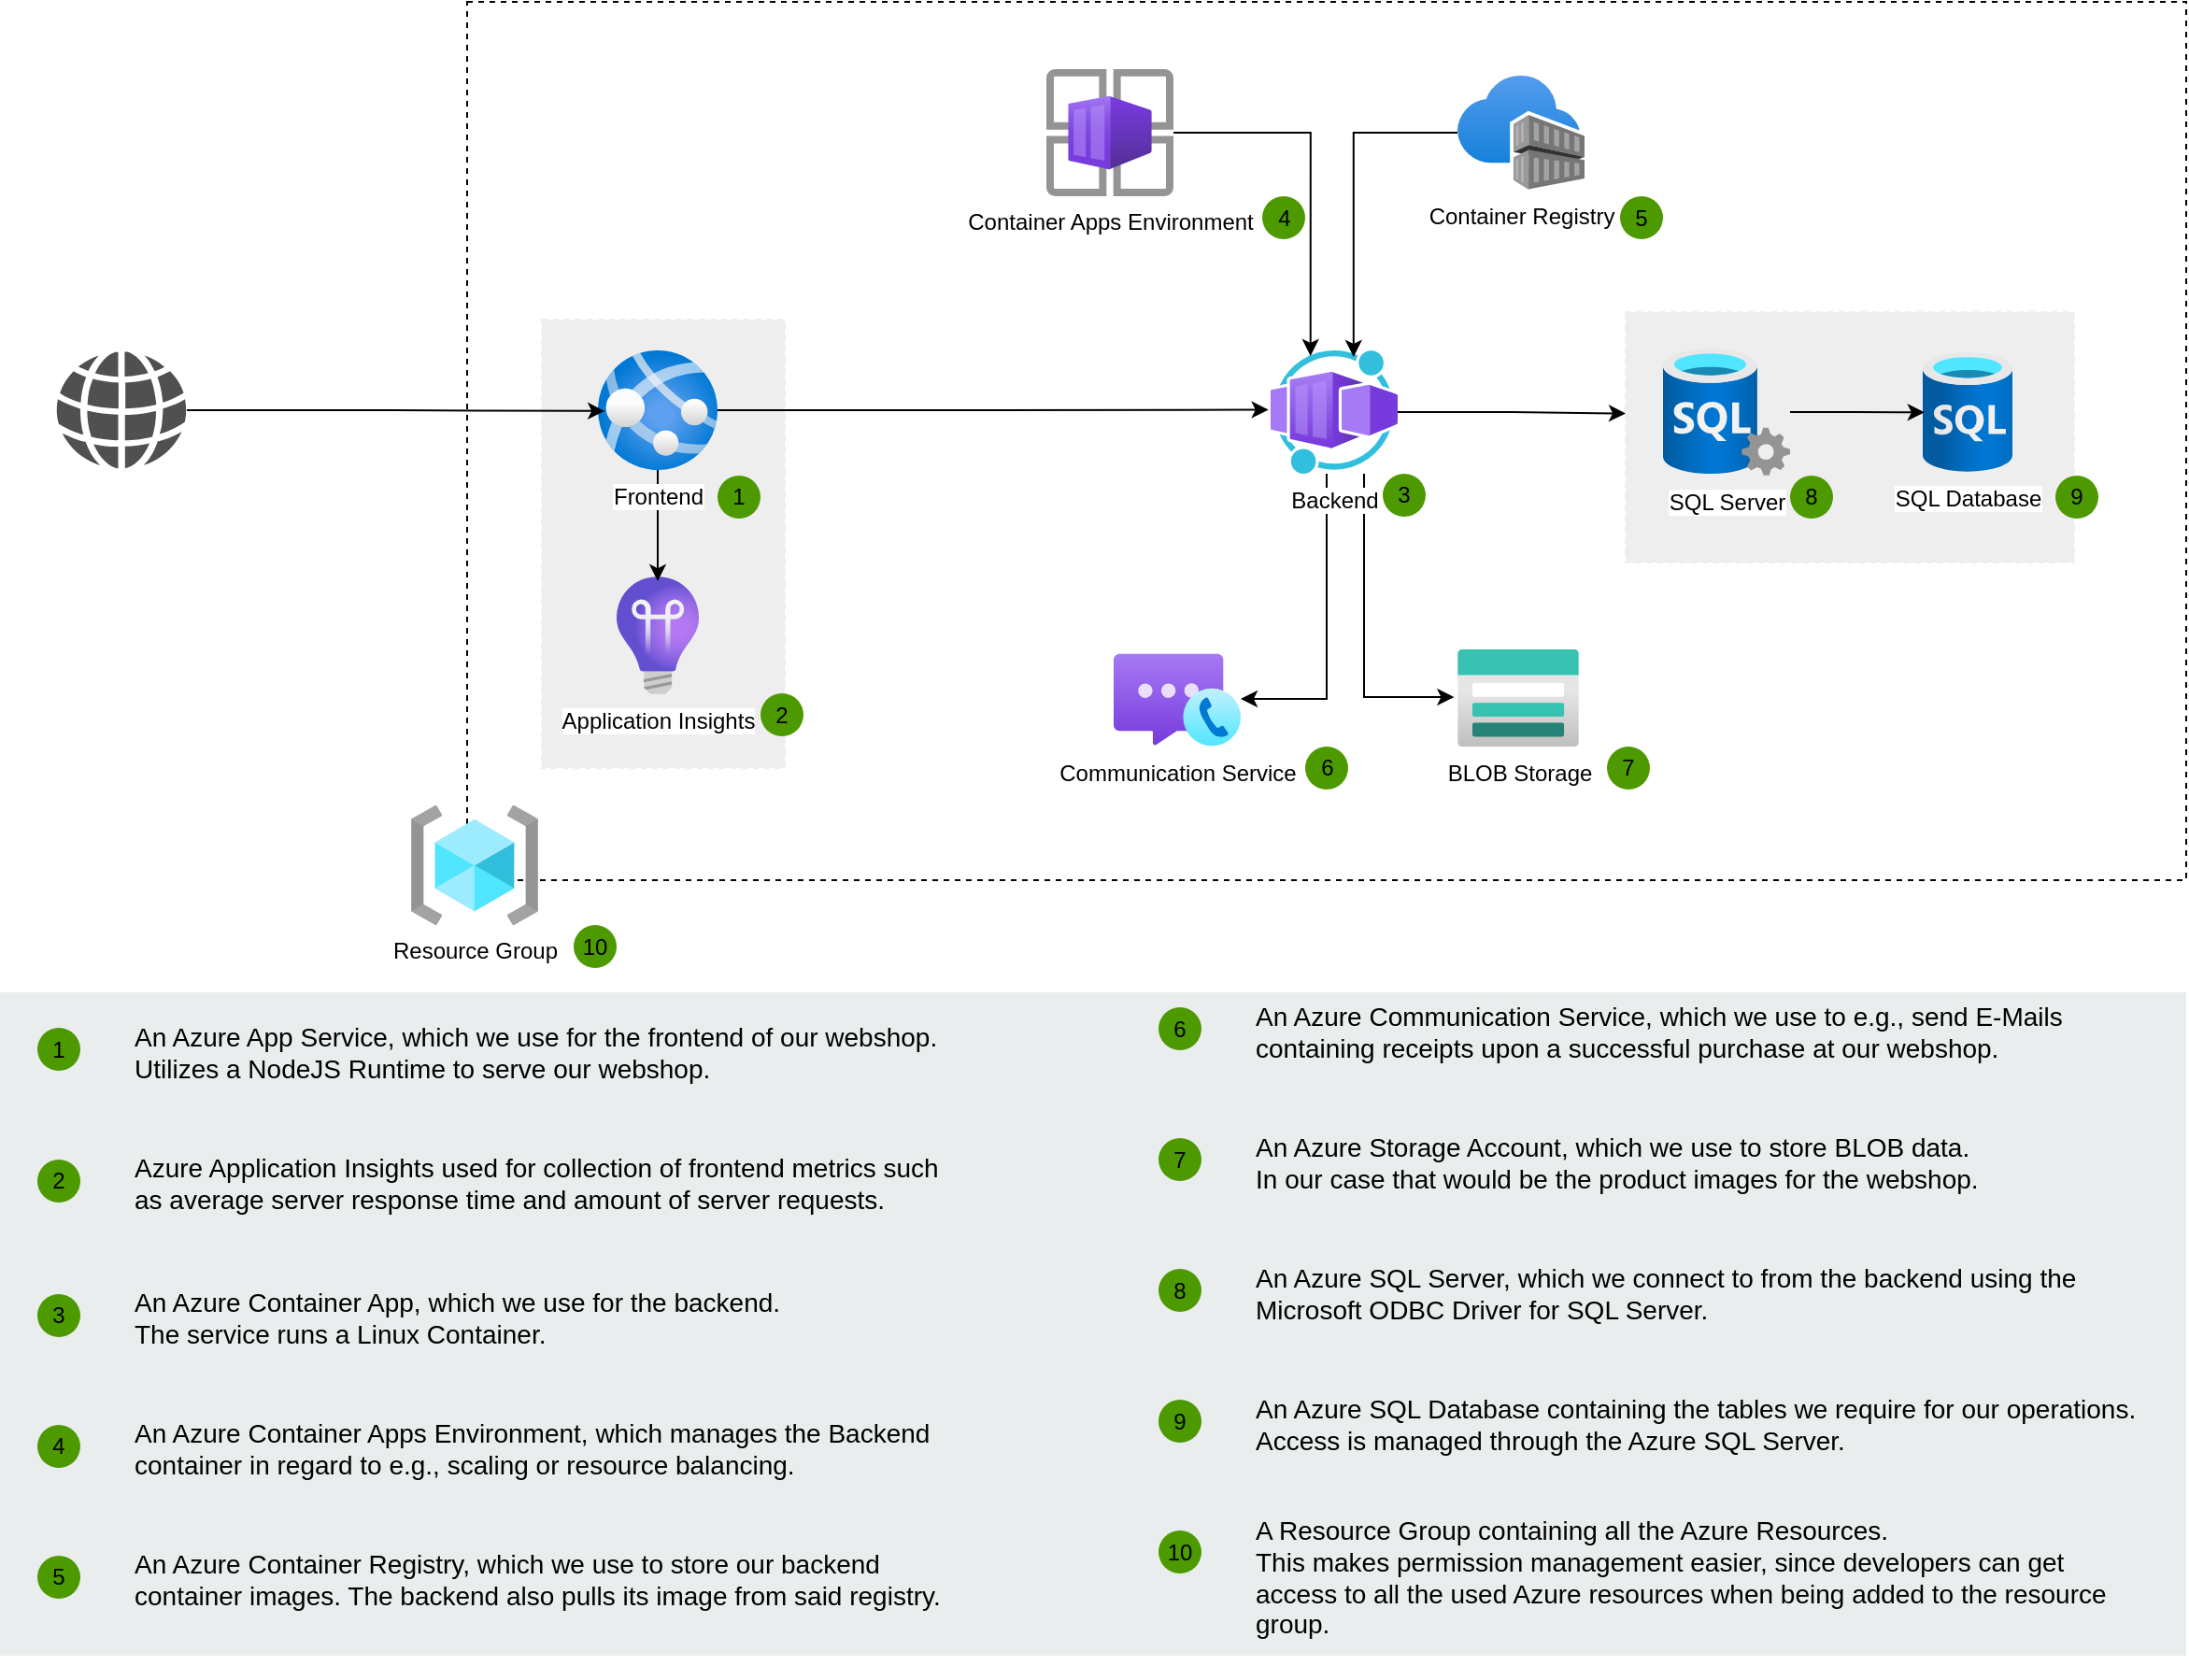 <mxfile version="26.0.8">
  <diagram id="WI9T0HZ2pTsCkuznbFz-" name="Page-1">
    <mxGraphModel dx="2462" dy="953" grid="1" gridSize="10" guides="1" tooltips="1" connect="1" arrows="1" fold="1" page="1" pageScale="1" pageWidth="827" pageHeight="1169" math="0" shadow="0">
      <root>
        <mxCell id="0" />
        <mxCell id="1" parent="0" />
        <mxCell id="iKSMGOHdv_VMK0BLDbFv-82" value="" style="rounded=0;whiteSpace=wrap;html=1;fillColor=#EAEDED;fontSize=22;fontColor=#FFFFFF;strokeColor=none;labelBackgroundColor=none;" vertex="1" parent="1">
          <mxGeometry y="580" width="1170" height="355" as="geometry" />
        </mxCell>
        <mxCell id="iKSMGOHdv_VMK0BLDbFv-25" value="" style="rounded=0;whiteSpace=wrap;html=1;fillColor=none;dashed=1;" vertex="1" parent="1">
          <mxGeometry x="250" y="50" width="920" height="470" as="geometry" />
        </mxCell>
        <mxCell id="iKSMGOHdv_VMK0BLDbFv-13" value="" style="rounded=0;whiteSpace=wrap;html=1;dashed=1;fillColor=#eeeeee;strokeColor=#EEEEEE;" vertex="1" parent="1">
          <mxGeometry x="870" y="216" width="240" height="134" as="geometry" />
        </mxCell>
        <mxCell id="iKSMGOHdv_VMK0BLDbFv-11" value="" style="rounded=0;whiteSpace=wrap;html=1;dashed=1;fillColor=#eeeeee;strokeColor=#EEEEEE;" vertex="1" parent="1">
          <mxGeometry x="290" y="220" width="130" height="240" as="geometry" />
        </mxCell>
        <mxCell id="yIlqXNv4PA9Dnh1hxRCn-75" value="&lt;span&gt;An Azure App Service, which we use for the frontend of our webshop.&lt;/span&gt;&lt;div&gt;&lt;span&gt;Utilizes a NodeJS Runtime to serve our webshop.&lt;/span&gt;&lt;/div&gt;" style="text;html=1;align=left;verticalAlign=top;spacingTop=-4;fontSize=14;labelBackgroundColor=none;whiteSpace=wrap;" parent="1" vertex="1">
          <mxGeometry x="70" y="592.5" width="449" height="72" as="geometry" />
        </mxCell>
        <mxCell id="yIlqXNv4PA9Dnh1hxRCn-82" value="1" style="ellipse;whiteSpace=wrap;html=1;aspect=fixed;fillColor=#4D9900;strokeColor=none;labelBackgroundColor=none;" parent="1" vertex="1">
          <mxGeometry x="20" y="599" width="23" height="23" as="geometry" />
        </mxCell>
        <mxCell id="yIlqXNv4PA9Dnh1hxRCn-95" value="&lt;span&gt;Azure Application Insights used for collection of frontend metrics such as average server response time and amount of server requests.&lt;/span&gt;" style="text;html=1;align=left;verticalAlign=top;spacingTop=-4;fontSize=14;labelBackgroundColor=none;whiteSpace=wrap;" parent="1" vertex="1">
          <mxGeometry x="70" y="663" width="449" height="72" as="geometry" />
        </mxCell>
        <mxCell id="yIlqXNv4PA9Dnh1hxRCn-96" value="2" style="ellipse;whiteSpace=wrap;html=1;aspect=fixed;fillColor=#4D9900;strokeColor=none;labelBackgroundColor=none;" parent="1" vertex="1">
          <mxGeometry x="20" y="669.5" width="23" height="23" as="geometry" />
        </mxCell>
        <mxCell id="yIlqXNv4PA9Dnh1hxRCn-97" value="&lt;span&gt;An Azure Container App, which we use for the backend.&lt;/span&gt;&lt;div&gt;&lt;span&gt;The service runs a Linux Container.&lt;/span&gt;&lt;/div&gt;" style="text;html=1;align=left;verticalAlign=top;spacingTop=-4;fontSize=14;labelBackgroundColor=none;whiteSpace=wrap;" parent="1" vertex="1">
          <mxGeometry x="70" y="735" width="449" height="72" as="geometry" />
        </mxCell>
        <mxCell id="yIlqXNv4PA9Dnh1hxRCn-98" value="3" style="ellipse;whiteSpace=wrap;html=1;aspect=fixed;fillColor=#4D9900;strokeColor=none;labelBackgroundColor=none;" parent="1" vertex="1">
          <mxGeometry x="20" y="741.5" width="23" height="23" as="geometry" />
        </mxCell>
        <mxCell id="yIlqXNv4PA9Dnh1hxRCn-99" value="&lt;span&gt;An Azure Container Apps Environment, which manages the Backend container in regard to e.g., scaling or resource balancing.&lt;/span&gt;" style="text;html=1;align=left;verticalAlign=top;spacingTop=-4;fontSize=14;labelBackgroundColor=none;whiteSpace=wrap;" parent="1" vertex="1">
          <mxGeometry x="70" y="805" width="449" height="72" as="geometry" />
        </mxCell>
        <mxCell id="yIlqXNv4PA9Dnh1hxRCn-100" value="4" style="ellipse;whiteSpace=wrap;html=1;aspect=fixed;fillColor=#4D9900;strokeColor=none;labelBackgroundColor=none;" parent="1" vertex="1">
          <mxGeometry x="20" y="811.5" width="23" height="23" as="geometry" />
        </mxCell>
        <mxCell id="yIlqXNv4PA9Dnh1hxRCn-101" value="&lt;span&gt;An Azure Container Registry, which we use to store our backend container images. The backend also pulls its image from said registry.&lt;/span&gt;" style="text;html=1;align=left;verticalAlign=top;spacingTop=-4;fontSize=14;labelBackgroundColor=none;whiteSpace=wrap;" parent="1" vertex="1">
          <mxGeometry x="70" y="875" width="449" height="72" as="geometry" />
        </mxCell>
        <mxCell id="yIlqXNv4PA9Dnh1hxRCn-102" value="5" style="ellipse;whiteSpace=wrap;html=1;aspect=fixed;fillColor=#4D9900;strokeColor=none;labelBackgroundColor=none;" parent="1" vertex="1">
          <mxGeometry x="20" y="881.5" width="23" height="23" as="geometry" />
        </mxCell>
        <mxCell id="yIlqXNv4PA9Dnh1hxRCn-103" value="&lt;span&gt;An Azure Communication Service, which we use to e.g., send E-Mails containing receipts upon a successful purchase at our webshop.&lt;/span&gt;" style="text;html=1;align=left;verticalAlign=top;spacingTop=-4;fontSize=14;labelBackgroundColor=none;whiteSpace=wrap;" parent="1" vertex="1">
          <mxGeometry x="670" y="581.5" width="449" height="72" as="geometry" />
        </mxCell>
        <mxCell id="yIlqXNv4PA9Dnh1hxRCn-104" value="6" style="ellipse;whiteSpace=wrap;html=1;aspect=fixed;fillColor=#4D9900;strokeColor=none;labelBackgroundColor=none;" parent="1" vertex="1">
          <mxGeometry x="620" y="588" width="23" height="23" as="geometry" />
        </mxCell>
        <mxCell id="yIlqXNv4PA9Dnh1hxRCn-105" value="An Azure Storage Account, which we use to store BLOB data.&amp;nbsp;&lt;div&gt;In our case that would be the product images for the webshop.&lt;/div&gt;" style="text;html=1;align=left;verticalAlign=top;spacingTop=-4;fontSize=14;labelBackgroundColor=none;whiteSpace=wrap;" parent="1" vertex="1">
          <mxGeometry x="670" y="651.5" width="449" height="72" as="geometry" />
        </mxCell>
        <mxCell id="yIlqXNv4PA9Dnh1hxRCn-106" value="7" style="ellipse;whiteSpace=wrap;html=1;aspect=fixed;fillColor=#4D9900;strokeColor=none;labelBackgroundColor=none;" parent="1" vertex="1">
          <mxGeometry x="620" y="658" width="23" height="23" as="geometry" />
        </mxCell>
        <mxCell id="yIlqXNv4PA9Dnh1hxRCn-107" value="&lt;span&gt;An Azure SQL Server, which we connect to from the backend using the Microsoft ODBC Driver for SQL Server.&lt;/span&gt;" style="text;html=1;align=left;verticalAlign=top;spacingTop=-4;fontSize=14;labelBackgroundColor=none;whiteSpace=wrap;" parent="1" vertex="1">
          <mxGeometry x="670" y="721.5" width="449" height="72" as="geometry" />
        </mxCell>
        <mxCell id="yIlqXNv4PA9Dnh1hxRCn-108" value="8" style="ellipse;whiteSpace=wrap;html=1;aspect=fixed;fillColor=#4D9900;strokeColor=none;labelBackgroundColor=none;" parent="1" vertex="1">
          <mxGeometry x="620" y="728" width="23" height="23" as="geometry" />
        </mxCell>
        <mxCell id="yIlqXNv4PA9Dnh1hxRCn-109" value="&lt;span&gt;An Azure SQL Database containing the tables we require for our operations. Access is managed through the Azure SQL Server.&lt;/span&gt;" style="text;html=1;align=left;verticalAlign=top;spacingTop=-4;fontSize=14;labelBackgroundColor=none;whiteSpace=wrap;" parent="1" vertex="1">
          <mxGeometry x="670" y="791.5" width="480" height="72" as="geometry" />
        </mxCell>
        <mxCell id="yIlqXNv4PA9Dnh1hxRCn-110" value="9" style="ellipse;whiteSpace=wrap;html=1;aspect=fixed;fillColor=#4D9900;strokeColor=none;labelBackgroundColor=none;" parent="1" vertex="1">
          <mxGeometry x="620" y="798" width="23" height="23" as="geometry" />
        </mxCell>
        <mxCell id="yIlqXNv4PA9Dnh1hxRCn-112" value="10" style="ellipse;whiteSpace=wrap;html=1;aspect=fixed;fillColor=#4D9900;strokeColor=none;labelBackgroundColor=none;" parent="1" vertex="1">
          <mxGeometry x="620" y="868" width="23" height="23" as="geometry" />
        </mxCell>
        <mxCell id="iKSMGOHdv_VMK0BLDbFv-21" style="edgeStyle=orthogonalEdgeStyle;rounded=0;orthogonalLoop=1;jettySize=auto;html=1;" edge="1" parent="1" source="iKSMGOHdv_VMK0BLDbFv-1" target="iKSMGOHdv_VMK0BLDbFv-8">
          <mxGeometry relative="1" as="geometry">
            <Array as="points">
              <mxPoint x="710" y="423" />
            </Array>
          </mxGeometry>
        </mxCell>
        <mxCell id="iKSMGOHdv_VMK0BLDbFv-2" value="Container Apps Environment" style="image;aspect=fixed;html=1;points=[];align=center;fontSize=12;image=img/lib/azure2/other/Container_App_Environments.svg;" vertex="1" parent="1">
          <mxGeometry x="560" y="86" width="68" height="68" as="geometry" />
        </mxCell>
        <mxCell id="iKSMGOHdv_VMK0BLDbFv-3" value="Container Registry" style="image;aspect=fixed;html=1;points=[];align=center;fontSize=12;image=img/lib/azure2/containers/Container_Registries.svg;" vertex="1" parent="1">
          <mxGeometry x="780" y="89.5" width="68" height="61" as="geometry" />
        </mxCell>
        <mxCell id="iKSMGOHdv_VMK0BLDbFv-5" value="SQL Server" style="image;aspect=fixed;html=1;points=[];align=center;fontSize=12;image=img/lib/azure2/databases/SQL_Server.svg;" vertex="1" parent="1">
          <mxGeometry x="890" y="235.5" width="68" height="68" as="geometry" />
        </mxCell>
        <mxCell id="iKSMGOHdv_VMK0BLDbFv-6" value="SQL Database" style="image;aspect=fixed;html=1;points=[];align=center;fontSize=12;image=img/lib/azure2/databases/SQL_Database.svg;" vertex="1" parent="1">
          <mxGeometry x="1029" y="237.5" width="48" height="64" as="geometry" />
        </mxCell>
        <mxCell id="iKSMGOHdv_VMK0BLDbFv-7" value="BLOB Storage" style="image;aspect=fixed;html=1;points=[];align=center;fontSize=12;image=img/lib/azure2/storage/Storage_Accounts.svg;" vertex="1" parent="1">
          <mxGeometry x="780" y="396.5" width="65" height="52" as="geometry" />
        </mxCell>
        <mxCell id="iKSMGOHdv_VMK0BLDbFv-8" value="Communication Service" style="image;aspect=fixed;html=1;points=[];align=center;fontSize=12;image=img/lib/azure2/other/Azure_Communication_Services.svg;" vertex="1" parent="1">
          <mxGeometry x="596" y="398.5" width="68" height="50" as="geometry" />
        </mxCell>
        <mxCell id="iKSMGOHdv_VMK0BLDbFv-9" value="Application Insights" style="image;aspect=fixed;html=1;points=[];align=center;fontSize=12;image=img/lib/azure2/devops/Application_Insights.svg;" vertex="1" parent="1">
          <mxGeometry x="330" y="357.5" width="44" height="63" as="geometry" />
        </mxCell>
        <mxCell id="iKSMGOHdv_VMK0BLDbFv-10" value="Resource Group" style="image;aspect=fixed;html=1;points=[];align=center;fontSize=12;image=img/lib/azure2/general/Resource_Groups.svg;" vertex="1" parent="1">
          <mxGeometry x="220" y="480" width="68" height="64" as="geometry" />
        </mxCell>
        <mxCell id="iKSMGOHdv_VMK0BLDbFv-16" value="" style="sketch=0;pointerEvents=1;shadow=0;dashed=0;html=1;strokeColor=none;fillColor=#505050;labelPosition=center;verticalLabelPosition=bottom;verticalAlign=top;outlineConnect=0;align=center;shape=mxgraph.office.concepts.globe_internet;" vertex="1" parent="1">
          <mxGeometry x="30" y="237.25" width="70" height="62.5" as="geometry" />
        </mxCell>
        <mxCell id="iKSMGOHdv_VMK0BLDbFv-17" style="edgeStyle=orthogonalEdgeStyle;rounded=0;orthogonalLoop=1;jettySize=auto;html=1;entryX=-0.017;entryY=0.481;entryDx=0;entryDy=0;entryPerimeter=0;" edge="1" parent="1" source="iKSMGOHdv_VMK0BLDbFv-4" target="iKSMGOHdv_VMK0BLDbFv-1">
          <mxGeometry relative="1" as="geometry" />
        </mxCell>
        <mxCell id="iKSMGOHdv_VMK0BLDbFv-18" style="edgeStyle=orthogonalEdgeStyle;rounded=0;orthogonalLoop=1;jettySize=auto;html=1;entryX=0;entryY=0.405;entryDx=0;entryDy=0;entryPerimeter=0;" edge="1" parent="1" source="iKSMGOHdv_VMK0BLDbFv-1" target="iKSMGOHdv_VMK0BLDbFv-13">
          <mxGeometry relative="1" as="geometry" />
        </mxCell>
        <mxCell id="iKSMGOHdv_VMK0BLDbFv-23" style="edgeStyle=orthogonalEdgeStyle;rounded=0;orthogonalLoop=1;jettySize=auto;html=1;entryX=-0.028;entryY=0.491;entryDx=0;entryDy=0;entryPerimeter=0;" edge="1" parent="1" source="iKSMGOHdv_VMK0BLDbFv-1" target="iKSMGOHdv_VMK0BLDbFv-7">
          <mxGeometry relative="1" as="geometry">
            <Array as="points">
              <mxPoint x="730" y="422" />
            </Array>
          </mxGeometry>
        </mxCell>
        <mxCell id="iKSMGOHdv_VMK0BLDbFv-1" value="Backend" style="image;aspect=fixed;html=1;points=[];align=center;fontSize=12;image=img/lib/azure2/other/Worker_Container_App.svg;" vertex="1" parent="1">
          <mxGeometry x="680" y="236.5" width="68" height="66" as="geometry" />
        </mxCell>
        <mxCell id="iKSMGOHdv_VMK0BLDbFv-24" style="edgeStyle=orthogonalEdgeStyle;rounded=0;orthogonalLoop=1;jettySize=auto;html=1;entryX=0.019;entryY=0.502;entryDx=0;entryDy=0;entryPerimeter=0;" edge="1" parent="1" source="iKSMGOHdv_VMK0BLDbFv-5" target="iKSMGOHdv_VMK0BLDbFv-6">
          <mxGeometry relative="1" as="geometry" />
        </mxCell>
        <mxCell id="iKSMGOHdv_VMK0BLDbFv-26" style="edgeStyle=orthogonalEdgeStyle;rounded=0;orthogonalLoop=1;jettySize=auto;html=1;entryX=0.5;entryY=0.04;entryDx=0;entryDy=0;entryPerimeter=0;" edge="1" parent="1" source="iKSMGOHdv_VMK0BLDbFv-4" target="iKSMGOHdv_VMK0BLDbFv-9">
          <mxGeometry relative="1" as="geometry" />
        </mxCell>
        <mxCell id="iKSMGOHdv_VMK0BLDbFv-4" value="Frontend" style="image;aspect=fixed;html=1;points=[];align=center;fontSize=12;image=img/lib/azure2/app_services/App_Services.svg;" vertex="1" parent="1">
          <mxGeometry x="320" y="236.5" width="64" height="64" as="geometry" />
        </mxCell>
        <mxCell id="iKSMGOHdv_VMK0BLDbFv-27" style="edgeStyle=orthogonalEdgeStyle;rounded=0;orthogonalLoop=1;jettySize=auto;html=1;entryX=0.653;entryY=0.053;entryDx=0;entryDy=0;entryPerimeter=0;" edge="1" parent="1" source="iKSMGOHdv_VMK0BLDbFv-3" target="iKSMGOHdv_VMK0BLDbFv-1">
          <mxGeometry relative="1" as="geometry" />
        </mxCell>
        <mxCell id="iKSMGOHdv_VMK0BLDbFv-71" style="edgeStyle=orthogonalEdgeStyle;rounded=0;orthogonalLoop=1;jettySize=auto;html=1;entryX=0.056;entryY=0.507;entryDx=0;entryDy=0;entryPerimeter=0;" edge="1" parent="1" source="iKSMGOHdv_VMK0BLDbFv-16" target="iKSMGOHdv_VMK0BLDbFv-4">
          <mxGeometry relative="1" as="geometry" />
        </mxCell>
        <mxCell id="yIlqXNv4PA9Dnh1hxRCn-65" value="1" style="ellipse;whiteSpace=wrap;html=1;aspect=fixed;fillColor=#4D9900;strokeColor=none;labelBackgroundColor=none;" parent="1" vertex="1">
          <mxGeometry x="384" y="303.5" width="23" height="23" as="geometry" />
        </mxCell>
        <mxCell id="iKSMGOHdv_VMK0BLDbFv-72" value="2" style="ellipse;whiteSpace=wrap;html=1;aspect=fixed;fillColor=#4D9900;strokeColor=none;labelBackgroundColor=none;" vertex="1" parent="1">
          <mxGeometry x="407" y="420" width="23" height="23" as="geometry" />
        </mxCell>
        <mxCell id="iKSMGOHdv_VMK0BLDbFv-73" value="4" style="ellipse;whiteSpace=wrap;html=1;aspect=fixed;fillColor=#4D9900;strokeColor=none;labelBackgroundColor=none;" vertex="1" parent="1">
          <mxGeometry x="675.5" y="154" width="23" height="23" as="geometry" />
        </mxCell>
        <mxCell id="iKSMGOHdv_VMK0BLDbFv-74" value="5" style="ellipse;whiteSpace=wrap;html=1;aspect=fixed;fillColor=#4D9900;strokeColor=none;labelBackgroundColor=none;" vertex="1" parent="1">
          <mxGeometry x="867" y="154" width="23" height="23" as="geometry" />
        </mxCell>
        <mxCell id="iKSMGOHdv_VMK0BLDbFv-75" value="3" style="ellipse;whiteSpace=wrap;html=1;aspect=fixed;fillColor=#4D9900;strokeColor=none;labelBackgroundColor=none;" vertex="1" parent="1">
          <mxGeometry x="740" y="302.5" width="23" height="23" as="geometry" />
        </mxCell>
        <mxCell id="iKSMGOHdv_VMK0BLDbFv-76" value="8" style="ellipse;whiteSpace=wrap;html=1;aspect=fixed;fillColor=#4D9900;strokeColor=none;labelBackgroundColor=none;" vertex="1" parent="1">
          <mxGeometry x="958" y="303.5" width="23" height="23" as="geometry" />
        </mxCell>
        <mxCell id="iKSMGOHdv_VMK0BLDbFv-77" value="9" style="ellipse;whiteSpace=wrap;html=1;aspect=fixed;fillColor=#4D9900;strokeColor=none;labelBackgroundColor=none;" vertex="1" parent="1">
          <mxGeometry x="1100" y="303.5" width="23" height="23" as="geometry" />
        </mxCell>
        <mxCell id="iKSMGOHdv_VMK0BLDbFv-78" value="6" style="ellipse;whiteSpace=wrap;html=1;aspect=fixed;fillColor=#4D9900;strokeColor=none;labelBackgroundColor=none;" vertex="1" parent="1">
          <mxGeometry x="698.5" y="448.5" width="23" height="23" as="geometry" />
        </mxCell>
        <mxCell id="iKSMGOHdv_VMK0BLDbFv-79" value="7" style="ellipse;whiteSpace=wrap;html=1;aspect=fixed;fillColor=#4D9900;strokeColor=none;labelBackgroundColor=none;" vertex="1" parent="1">
          <mxGeometry x="860" y="448.5" width="23" height="23" as="geometry" />
        </mxCell>
        <mxCell id="iKSMGOHdv_VMK0BLDbFv-80" value="10" style="ellipse;whiteSpace=wrap;html=1;aspect=fixed;fillColor=#4D9900;strokeColor=none;labelBackgroundColor=none;" vertex="1" parent="1">
          <mxGeometry x="307" y="544" width="23" height="23" as="geometry" />
        </mxCell>
        <mxCell id="iKSMGOHdv_VMK0BLDbFv-81" value="&lt;span&gt;A Resource Group containing all the Azure Resources.&amp;nbsp;&lt;/span&gt;&lt;div&gt;&lt;span&gt;This makes permission management easier, since developers can get access to all the used Azure resources when being added to the resource group.&lt;/span&gt;&lt;/div&gt;" style="text;html=1;align=left;verticalAlign=top;spacingTop=-4;fontSize=14;labelBackgroundColor=none;whiteSpace=wrap;" vertex="1" parent="1">
          <mxGeometry x="670" y="857" width="460" height="72" as="geometry" />
        </mxCell>
        <mxCell id="iKSMGOHdv_VMK0BLDbFv-83" style="edgeStyle=orthogonalEdgeStyle;rounded=0;orthogonalLoop=1;jettySize=auto;html=1;entryX=0.314;entryY=0.045;entryDx=0;entryDy=0;entryPerimeter=0;" edge="1" parent="1" source="iKSMGOHdv_VMK0BLDbFv-2" target="iKSMGOHdv_VMK0BLDbFv-1">
          <mxGeometry relative="1" as="geometry" />
        </mxCell>
      </root>
    </mxGraphModel>
  </diagram>
</mxfile>
